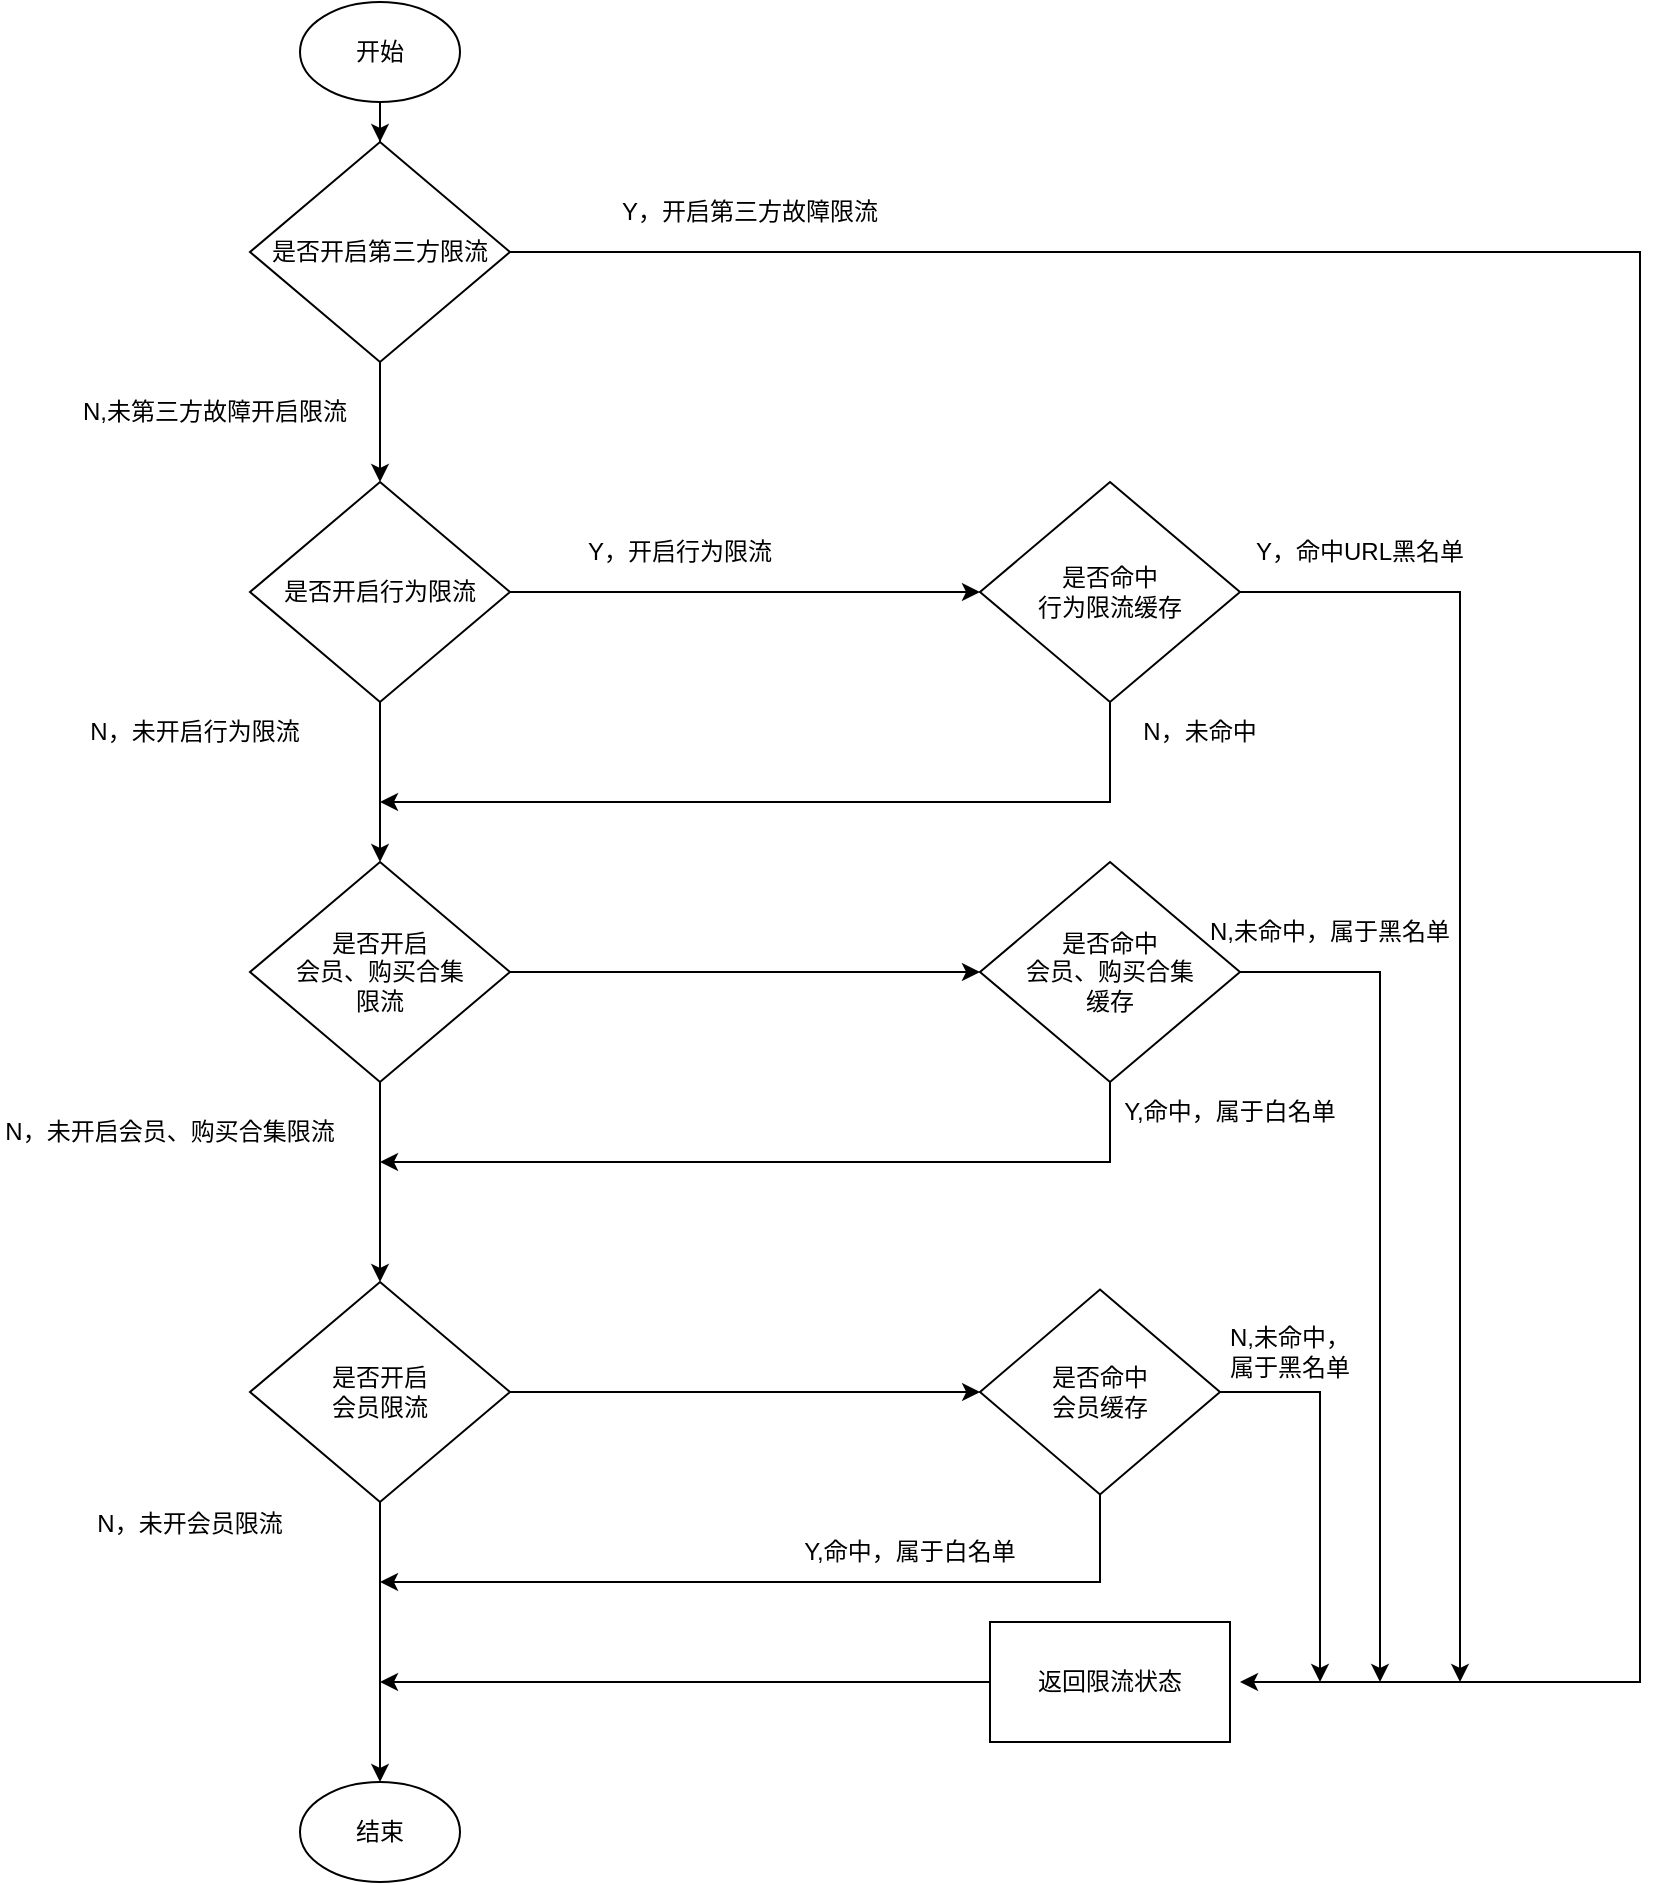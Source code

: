 <mxfile version="18.0.8" type="github">
  <diagram id="t5WRRw7tWUzWlsUwgCJq" name="第 1 页">
    <mxGraphModel dx="1662" dy="762" grid="1" gridSize="10" guides="1" tooltips="1" connect="1" arrows="1" fold="1" page="1" pageScale="1" pageWidth="2339" pageHeight="3300" math="0" shadow="0">
      <root>
        <mxCell id="0" />
        <mxCell id="1" parent="0" />
        <mxCell id="qTCErR7RIJ27b2Tfh1Eh-13" style="edgeStyle=orthogonalEdgeStyle;rounded=0;orthogonalLoop=1;jettySize=auto;html=1;entryX=0.5;entryY=0;entryDx=0;entryDy=0;" parent="1" source="qTCErR7RIJ27b2Tfh1Eh-1" target="qTCErR7RIJ27b2Tfh1Eh-2" edge="1">
          <mxGeometry relative="1" as="geometry" />
        </mxCell>
        <mxCell id="qTCErR7RIJ27b2Tfh1Eh-1" value="开始" style="ellipse;whiteSpace=wrap;html=1;" parent="1" vertex="1">
          <mxGeometry x="550" y="90" width="80" height="50" as="geometry" />
        </mxCell>
        <mxCell id="qTCErR7RIJ27b2Tfh1Eh-14" style="edgeStyle=orthogonalEdgeStyle;rounded=0;orthogonalLoop=1;jettySize=auto;html=1;" parent="1" source="qTCErR7RIJ27b2Tfh1Eh-2" edge="1">
          <mxGeometry relative="1" as="geometry">
            <mxPoint x="1020" y="930" as="targetPoint" />
            <Array as="points">
              <mxPoint x="1220" y="215" />
              <mxPoint x="1220" y="930" />
            </Array>
          </mxGeometry>
        </mxCell>
        <mxCell id="qTCErR7RIJ27b2Tfh1Eh-16" style="edgeStyle=orthogonalEdgeStyle;rounded=0;orthogonalLoop=1;jettySize=auto;html=1;entryX=0.5;entryY=0;entryDx=0;entryDy=0;" parent="1" source="qTCErR7RIJ27b2Tfh1Eh-2" target="qTCErR7RIJ27b2Tfh1Eh-6" edge="1">
          <mxGeometry relative="1" as="geometry" />
        </mxCell>
        <mxCell id="qTCErR7RIJ27b2Tfh1Eh-2" value="是否开启第三方限流" style="rhombus;whiteSpace=wrap;html=1;" parent="1" vertex="1">
          <mxGeometry x="525" y="160" width="130" height="110" as="geometry" />
        </mxCell>
        <mxCell id="qTCErR7RIJ27b2Tfh1Eh-18" value="" style="edgeStyle=orthogonalEdgeStyle;rounded=0;orthogonalLoop=1;jettySize=auto;html=1;" parent="1" source="qTCErR7RIJ27b2Tfh1Eh-6" target="qTCErR7RIJ27b2Tfh1Eh-17" edge="1">
          <mxGeometry relative="1" as="geometry" />
        </mxCell>
        <mxCell id="qTCErR7RIJ27b2Tfh1Eh-24" style="edgeStyle=orthogonalEdgeStyle;rounded=0;orthogonalLoop=1;jettySize=auto;html=1;exitX=0.5;exitY=1;exitDx=0;exitDy=0;entryX=0.5;entryY=0;entryDx=0;entryDy=0;" parent="1" source="qTCErR7RIJ27b2Tfh1Eh-6" target="qTCErR7RIJ27b2Tfh1Eh-7" edge="1">
          <mxGeometry relative="1" as="geometry" />
        </mxCell>
        <mxCell id="qTCErR7RIJ27b2Tfh1Eh-6" value="是否开启行为限流" style="rhombus;whiteSpace=wrap;html=1;" parent="1" vertex="1">
          <mxGeometry x="525" y="330" width="130" height="110" as="geometry" />
        </mxCell>
        <mxCell id="qTCErR7RIJ27b2Tfh1Eh-28" style="edgeStyle=orthogonalEdgeStyle;rounded=0;orthogonalLoop=1;jettySize=auto;html=1;exitX=0.5;exitY=1;exitDx=0;exitDy=0;entryX=0.5;entryY=0;entryDx=0;entryDy=0;" parent="1" source="qTCErR7RIJ27b2Tfh1Eh-7" target="qTCErR7RIJ27b2Tfh1Eh-8" edge="1">
          <mxGeometry relative="1" as="geometry" />
        </mxCell>
        <mxCell id="qTCErR7RIJ27b2Tfh1Eh-31" value="" style="edgeStyle=orthogonalEdgeStyle;rounded=0;orthogonalLoop=1;jettySize=auto;html=1;" parent="1" source="qTCErR7RIJ27b2Tfh1Eh-7" target="qTCErR7RIJ27b2Tfh1Eh-30" edge="1">
          <mxGeometry relative="1" as="geometry" />
        </mxCell>
        <mxCell id="qTCErR7RIJ27b2Tfh1Eh-7" value="是否开启&lt;br&gt;会员、购买合集&lt;br&gt;限流" style="rhombus;whiteSpace=wrap;html=1;" parent="1" vertex="1">
          <mxGeometry x="525" y="520" width="130" height="110" as="geometry" />
        </mxCell>
        <mxCell id="qTCErR7RIJ27b2Tfh1Eh-11" style="edgeStyle=orthogonalEdgeStyle;rounded=0;orthogonalLoop=1;jettySize=auto;html=1;entryX=0.5;entryY=0;entryDx=0;entryDy=0;" parent="1" source="qTCErR7RIJ27b2Tfh1Eh-8" target="qTCErR7RIJ27b2Tfh1Eh-9" edge="1">
          <mxGeometry relative="1" as="geometry" />
        </mxCell>
        <mxCell id="qTCErR7RIJ27b2Tfh1Eh-37" value="" style="edgeStyle=orthogonalEdgeStyle;rounded=0;orthogonalLoop=1;jettySize=auto;html=1;" parent="1" source="qTCErR7RIJ27b2Tfh1Eh-8" target="qTCErR7RIJ27b2Tfh1Eh-36" edge="1">
          <mxGeometry relative="1" as="geometry" />
        </mxCell>
        <mxCell id="qTCErR7RIJ27b2Tfh1Eh-8" value="是否开启&lt;br&gt;会员限流" style="rhombus;whiteSpace=wrap;html=1;" parent="1" vertex="1">
          <mxGeometry x="525" y="730" width="130" height="110" as="geometry" />
        </mxCell>
        <mxCell id="qTCErR7RIJ27b2Tfh1Eh-9" value="结束" style="ellipse;whiteSpace=wrap;html=1;" parent="1" vertex="1">
          <mxGeometry x="550" y="980" width="80" height="50" as="geometry" />
        </mxCell>
        <mxCell id="qTCErR7RIJ27b2Tfh1Eh-45" style="edgeStyle=orthogonalEdgeStyle;rounded=0;orthogonalLoop=1;jettySize=auto;html=1;" parent="1" source="qTCErR7RIJ27b2Tfh1Eh-10" edge="1">
          <mxGeometry relative="1" as="geometry">
            <mxPoint x="590" y="930" as="targetPoint" />
          </mxGeometry>
        </mxCell>
        <mxCell id="qTCErR7RIJ27b2Tfh1Eh-10" value="返回限流状态" style="rounded=0;whiteSpace=wrap;html=1;" parent="1" vertex="1">
          <mxGeometry x="895" y="900" width="120" height="60" as="geometry" />
        </mxCell>
        <mxCell id="qTCErR7RIJ27b2Tfh1Eh-15" value="Y，开启第三方故障限流" style="text;html=1;strokeColor=none;fillColor=none;align=center;verticalAlign=middle;whiteSpace=wrap;rounded=0;" parent="1" vertex="1">
          <mxGeometry x="690" y="180" width="170" height="30" as="geometry" />
        </mxCell>
        <mxCell id="qTCErR7RIJ27b2Tfh1Eh-22" style="edgeStyle=orthogonalEdgeStyle;rounded=0;orthogonalLoop=1;jettySize=auto;html=1;" parent="1" source="qTCErR7RIJ27b2Tfh1Eh-17" edge="1">
          <mxGeometry relative="1" as="geometry">
            <mxPoint x="1130" y="930" as="targetPoint" />
            <Array as="points">
              <mxPoint x="1130" y="385" />
            </Array>
          </mxGeometry>
        </mxCell>
        <mxCell id="qTCErR7RIJ27b2Tfh1Eh-25" style="edgeStyle=orthogonalEdgeStyle;rounded=0;orthogonalLoop=1;jettySize=auto;html=1;" parent="1" source="qTCErR7RIJ27b2Tfh1Eh-17" edge="1">
          <mxGeometry relative="1" as="geometry">
            <mxPoint x="590" y="490" as="targetPoint" />
            <Array as="points">
              <mxPoint x="955" y="490" />
            </Array>
          </mxGeometry>
        </mxCell>
        <mxCell id="qTCErR7RIJ27b2Tfh1Eh-17" value="是否命中&lt;br&gt;行为限流缓存" style="rhombus;whiteSpace=wrap;html=1;" parent="1" vertex="1">
          <mxGeometry x="890" y="330" width="130" height="110" as="geometry" />
        </mxCell>
        <mxCell id="qTCErR7RIJ27b2Tfh1Eh-19" value="N,未第三方故障开启限流" style="text;html=1;strokeColor=none;fillColor=none;align=center;verticalAlign=middle;whiteSpace=wrap;rounded=0;" parent="1" vertex="1">
          <mxGeometry x="435" y="280" width="145" height="30" as="geometry" />
        </mxCell>
        <mxCell id="qTCErR7RIJ27b2Tfh1Eh-20" value="Y，开启行为限流" style="text;html=1;strokeColor=none;fillColor=none;align=center;verticalAlign=middle;whiteSpace=wrap;rounded=0;" parent="1" vertex="1">
          <mxGeometry x="690" y="350" width="100" height="30" as="geometry" />
        </mxCell>
        <mxCell id="qTCErR7RIJ27b2Tfh1Eh-23" value="Y，命中URL黑名单" style="text;html=1;strokeColor=none;fillColor=none;align=center;verticalAlign=middle;whiteSpace=wrap;rounded=0;" parent="1" vertex="1">
          <mxGeometry x="1020" y="350" width="120" height="30" as="geometry" />
        </mxCell>
        <mxCell id="qTCErR7RIJ27b2Tfh1Eh-26" value="N，未命中" style="text;html=1;strokeColor=none;fillColor=none;align=center;verticalAlign=middle;whiteSpace=wrap;rounded=0;" parent="1" vertex="1">
          <mxGeometry x="940" y="440" width="120" height="30" as="geometry" />
        </mxCell>
        <mxCell id="qTCErR7RIJ27b2Tfh1Eh-27" value="N，未开启行为限流" style="text;html=1;strokeColor=none;fillColor=none;align=center;verticalAlign=middle;whiteSpace=wrap;rounded=0;" parent="1" vertex="1">
          <mxGeometry x="435" y="440" width="125" height="30" as="geometry" />
        </mxCell>
        <mxCell id="qTCErR7RIJ27b2Tfh1Eh-32" style="edgeStyle=orthogonalEdgeStyle;rounded=0;orthogonalLoop=1;jettySize=auto;html=1;" parent="1" source="qTCErR7RIJ27b2Tfh1Eh-30" edge="1">
          <mxGeometry relative="1" as="geometry">
            <mxPoint x="1090" y="930" as="targetPoint" />
            <Array as="points">
              <mxPoint x="1090" y="575" />
            </Array>
          </mxGeometry>
        </mxCell>
        <mxCell id="qTCErR7RIJ27b2Tfh1Eh-34" style="edgeStyle=orthogonalEdgeStyle;rounded=0;orthogonalLoop=1;jettySize=auto;html=1;" parent="1" source="qTCErR7RIJ27b2Tfh1Eh-30" edge="1">
          <mxGeometry relative="1" as="geometry">
            <mxPoint x="590" y="670" as="targetPoint" />
            <Array as="points">
              <mxPoint x="955" y="670" />
            </Array>
          </mxGeometry>
        </mxCell>
        <mxCell id="qTCErR7RIJ27b2Tfh1Eh-30" value="是否命中&lt;br&gt;会员、购买合集&lt;br&gt;缓存" style="rhombus;whiteSpace=wrap;html=1;" parent="1" vertex="1">
          <mxGeometry x="890" y="520" width="130" height="110" as="geometry" />
        </mxCell>
        <mxCell id="qTCErR7RIJ27b2Tfh1Eh-33" value="N,未命中，属于黑名单" style="text;html=1;strokeColor=none;fillColor=none;align=center;verticalAlign=middle;whiteSpace=wrap;rounded=0;" parent="1" vertex="1">
          <mxGeometry x="1000" y="540" width="130" height="30" as="geometry" />
        </mxCell>
        <mxCell id="qTCErR7RIJ27b2Tfh1Eh-35" value="Y,命中，属于白名单" style="text;html=1;strokeColor=none;fillColor=none;align=center;verticalAlign=middle;whiteSpace=wrap;rounded=0;" parent="1" vertex="1">
          <mxGeometry x="950" y="630" width="130" height="30" as="geometry" />
        </mxCell>
        <mxCell id="qTCErR7RIJ27b2Tfh1Eh-40" style="edgeStyle=orthogonalEdgeStyle;rounded=0;orthogonalLoop=1;jettySize=auto;html=1;" parent="1" source="qTCErR7RIJ27b2Tfh1Eh-36" edge="1">
          <mxGeometry relative="1" as="geometry">
            <mxPoint x="1060" y="930" as="targetPoint" />
            <Array as="points">
              <mxPoint x="1060" y="785" />
            </Array>
          </mxGeometry>
        </mxCell>
        <mxCell id="qTCErR7RIJ27b2Tfh1Eh-44" style="edgeStyle=orthogonalEdgeStyle;rounded=0;orthogonalLoop=1;jettySize=auto;html=1;" parent="1" source="qTCErR7RIJ27b2Tfh1Eh-36" edge="1">
          <mxGeometry relative="1" as="geometry">
            <mxPoint x="590" y="880" as="targetPoint" />
            <Array as="points">
              <mxPoint x="950" y="880" />
            </Array>
          </mxGeometry>
        </mxCell>
        <mxCell id="qTCErR7RIJ27b2Tfh1Eh-36" value="是否命中&lt;br&gt;会员缓存" style="rhombus;whiteSpace=wrap;html=1;" parent="1" vertex="1">
          <mxGeometry x="890" y="733.75" width="120" height="102.5" as="geometry" />
        </mxCell>
        <mxCell id="qTCErR7RIJ27b2Tfh1Eh-41" value="N,未命中，&lt;br&gt;属于黑名单" style="text;html=1;strokeColor=none;fillColor=none;align=center;verticalAlign=middle;whiteSpace=wrap;rounded=0;" parent="1" vertex="1">
          <mxGeometry x="980" y="750" width="130" height="30" as="geometry" />
        </mxCell>
        <mxCell id="qTCErR7RIJ27b2Tfh1Eh-46" value="Y,命中，属于白名单" style="text;html=1;strokeColor=none;fillColor=none;align=center;verticalAlign=middle;whiteSpace=wrap;rounded=0;" parent="1" vertex="1">
          <mxGeometry x="790" y="850" width="130" height="30" as="geometry" />
        </mxCell>
        <mxCell id="qTCErR7RIJ27b2Tfh1Eh-47" value="N，未开启会员、购买合集限流" style="text;html=1;strokeColor=none;fillColor=none;align=center;verticalAlign=middle;whiteSpace=wrap;rounded=0;" parent="1" vertex="1">
          <mxGeometry x="400" y="640" width="170" height="30" as="geometry" />
        </mxCell>
        <mxCell id="qTCErR7RIJ27b2Tfh1Eh-48" value="N，未开会员限流" style="text;html=1;strokeColor=none;fillColor=none;align=center;verticalAlign=middle;whiteSpace=wrap;rounded=0;" parent="1" vertex="1">
          <mxGeometry x="410" y="836.25" width="170" height="30" as="geometry" />
        </mxCell>
      </root>
    </mxGraphModel>
  </diagram>
</mxfile>
